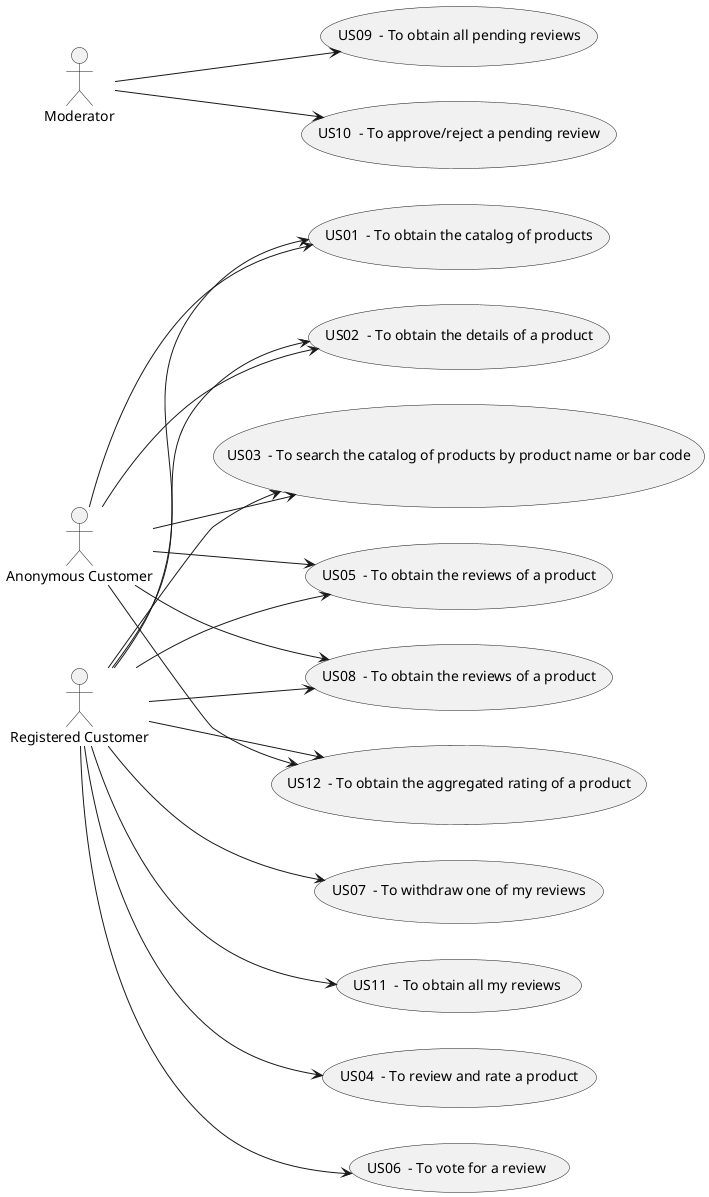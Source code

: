 @startuml
'https://plantuml.com/use-case-diagram

left to right direction


:Anonymous Customer: as aCostumer
:Registered Customer: as rCostumer
:Moderator: as moderator


(US01  - To obtain the catalog of products) as US01
(US02  - To obtain the details of a product) as US02
(US03  - To search the catalog of products by product name or bar code) as US03
(US04  - To review and rate a product) as US04
(US05  - To obtain the reviews of a product) as US05
(US06  - To vote for a review) as US06
(US07  - To withdraw one of my reviews) as US07
(US08  - To obtain the reviews of a product) as US08
(US09  - To obtain all pending reviews) as US09
(US10  - To approve/reject a pending review) as US10
(US11  - To obtain all my reviews) as US11
(US12  - To obtain the aggregated rating of a product) as US12

'package 1'
aCostumer --> US01
aCostumer --> US02
aCostumer --> US03

rCostumer --> US01
rCostumer --> US02
rCostumer --> US03

'package 2'
rCostumer --> US04
rCostumer --> US05
aCostumer --> US05

'package 3'
rCostumer --> US06
rCostumer --> US07
rCostumer --> US08
aCostumer --> US08

'package 4'
moderator --> US09
moderator --> US10
rCostumer --> US11

'package 5'
aCostumer --> US12
rCostumer --> US12





@enduml